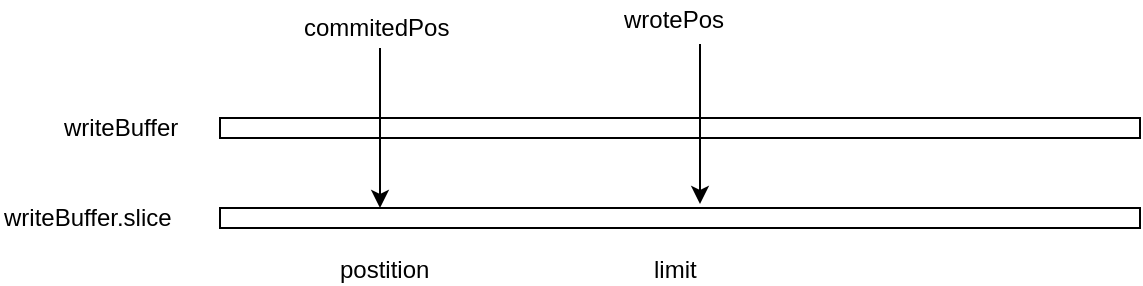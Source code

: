<mxfile version="11.2.7" type="github" pages="1"><diagram id="QO_2AIzxencwlxpaJsb1" name="第 1 页"><mxGraphModel dx="786" dy="450" grid="0" gridSize="10" guides="1" tooltips="1" connect="1" arrows="1" fold="1" page="0" pageScale="1" pageWidth="827" pageHeight="1169" math="0" shadow="0"><root><mxCell id="0"/><mxCell id="1" parent="0"/><mxCell id="dCdwvmBEWZGB2ASoRf-r-2" value="" style="rounded=0;whiteSpace=wrap;html=1;" vertex="1" parent="1"><mxGeometry x="150" y="80" width="460" height="10" as="geometry"/></mxCell><mxCell id="dCdwvmBEWZGB2ASoRf-r-3" value="writeBuffer" style="text;html=1;resizable=0;points=[];autosize=1;align=left;verticalAlign=top;spacingTop=-4;" vertex="1" parent="1"><mxGeometry x="70" y="75" width="70" height="20" as="geometry"/></mxCell><mxCell id="dCdwvmBEWZGB2ASoRf-r-4" value="" style="rounded=0;whiteSpace=wrap;html=1;" vertex="1" parent="1"><mxGeometry x="150" y="125" width="460" height="10" as="geometry"/></mxCell><mxCell id="dCdwvmBEWZGB2ASoRf-r-5" value="writeBuffer.slice" style="text;html=1;resizable=0;points=[];autosize=1;align=left;verticalAlign=top;spacingTop=-4;" vertex="1" parent="1"><mxGeometry x="40" y="120" width="100" height="20" as="geometry"/></mxCell><mxCell id="dCdwvmBEWZGB2ASoRf-r-6" value="" style="endArrow=classic;html=1;" edge="1" parent="1"><mxGeometry width="50" height="50" relative="1" as="geometry"><mxPoint x="230" y="45" as="sourcePoint"/><mxPoint x="230" y="125" as="targetPoint"/></mxGeometry></mxCell><mxCell id="dCdwvmBEWZGB2ASoRf-r-7" value="commitedPos" style="text;html=1;resizable=0;points=[];autosize=1;align=left;verticalAlign=top;spacingTop=-4;" vertex="1" parent="1"><mxGeometry x="190" y="25" width="90" height="20" as="geometry"/></mxCell><mxCell id="dCdwvmBEWZGB2ASoRf-r-9" value="" style="endArrow=classic;html=1;" edge="1" parent="1"><mxGeometry width="50" height="50" relative="1" as="geometry"><mxPoint x="390" y="43" as="sourcePoint"/><mxPoint x="390" y="123" as="targetPoint"/></mxGeometry></mxCell><mxCell id="dCdwvmBEWZGB2ASoRf-r-10" value="wrotePos" style="text;html=1;resizable=0;points=[];autosize=1;align=left;verticalAlign=top;spacingTop=-4;" vertex="1" parent="1"><mxGeometry x="350" y="21" width="70" height="20" as="geometry"/></mxCell><mxCell id="dCdwvmBEWZGB2ASoRf-r-12" value="postition" style="text;html=1;resizable=0;points=[];autosize=1;align=left;verticalAlign=top;spacingTop=-4;" vertex="1" parent="1"><mxGeometry x="207.5" y="146" width="55" height="14" as="geometry"/></mxCell><mxCell id="dCdwvmBEWZGB2ASoRf-r-13" value="limit" style="text;html=1;resizable=0;points=[];autosize=1;align=left;verticalAlign=top;spacingTop=-4;" vertex="1" parent="1"><mxGeometry x="365" y="146" width="31" height="14" as="geometry"/></mxCell></root></mxGraphModel></diagram></mxfile>